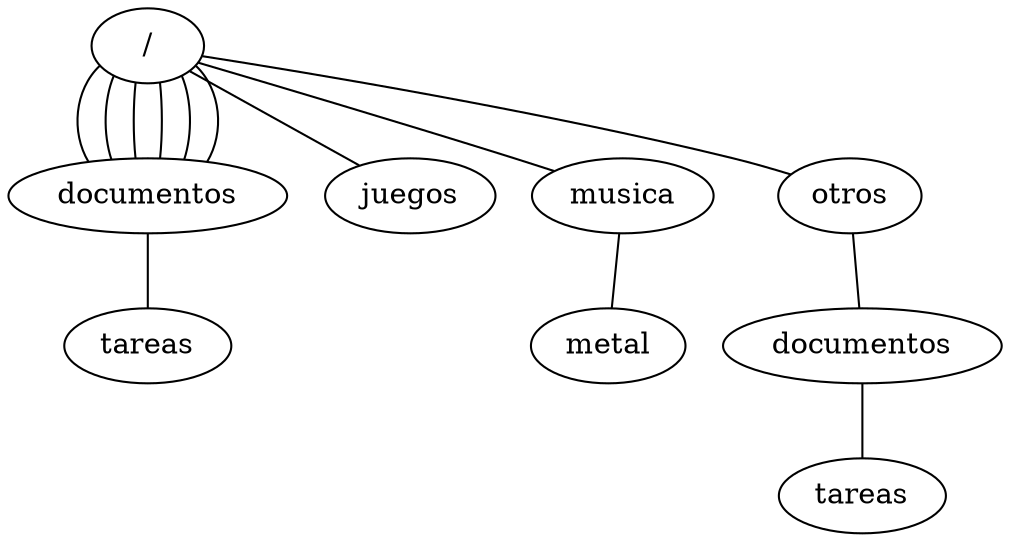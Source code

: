 graph nombre_del_grafo {
       "idNodo1" [label="/"];
       "idNodo2" [label="documentos"];
       "idNodo3" [label="tareas"];
       "idNodo4" [label="juegos"];
       "idNodo5" [label="musica"];
       "idNodo6" [label="metal"];
       "idNodo7" [label="otros"];
       "idNodo8" [label="documentos"];
       "idNodo9" [label="tareas"];
       "idNodo1" -- "idNodo2";
       "idNodo1" -- "idNodo4";
       "idNodo1" -- "idNodo5";
       "idNodo1" -- "idNodo7";
       "idNodo2" -- "idNodo3";
       "idNodo5" -- "idNodo6";
       "idNodo7" -- "idNodo8";
       "idNodo8" -- "idNodo9";
  "idNodo1" -- "idNodo2";
  "idNodo1" -- "idNodo2";
  "idNodo1" -- "idNodo2";
  "idNodo1" -- "idNodo2";
  "idNodo1" -- "idNodo2";



}